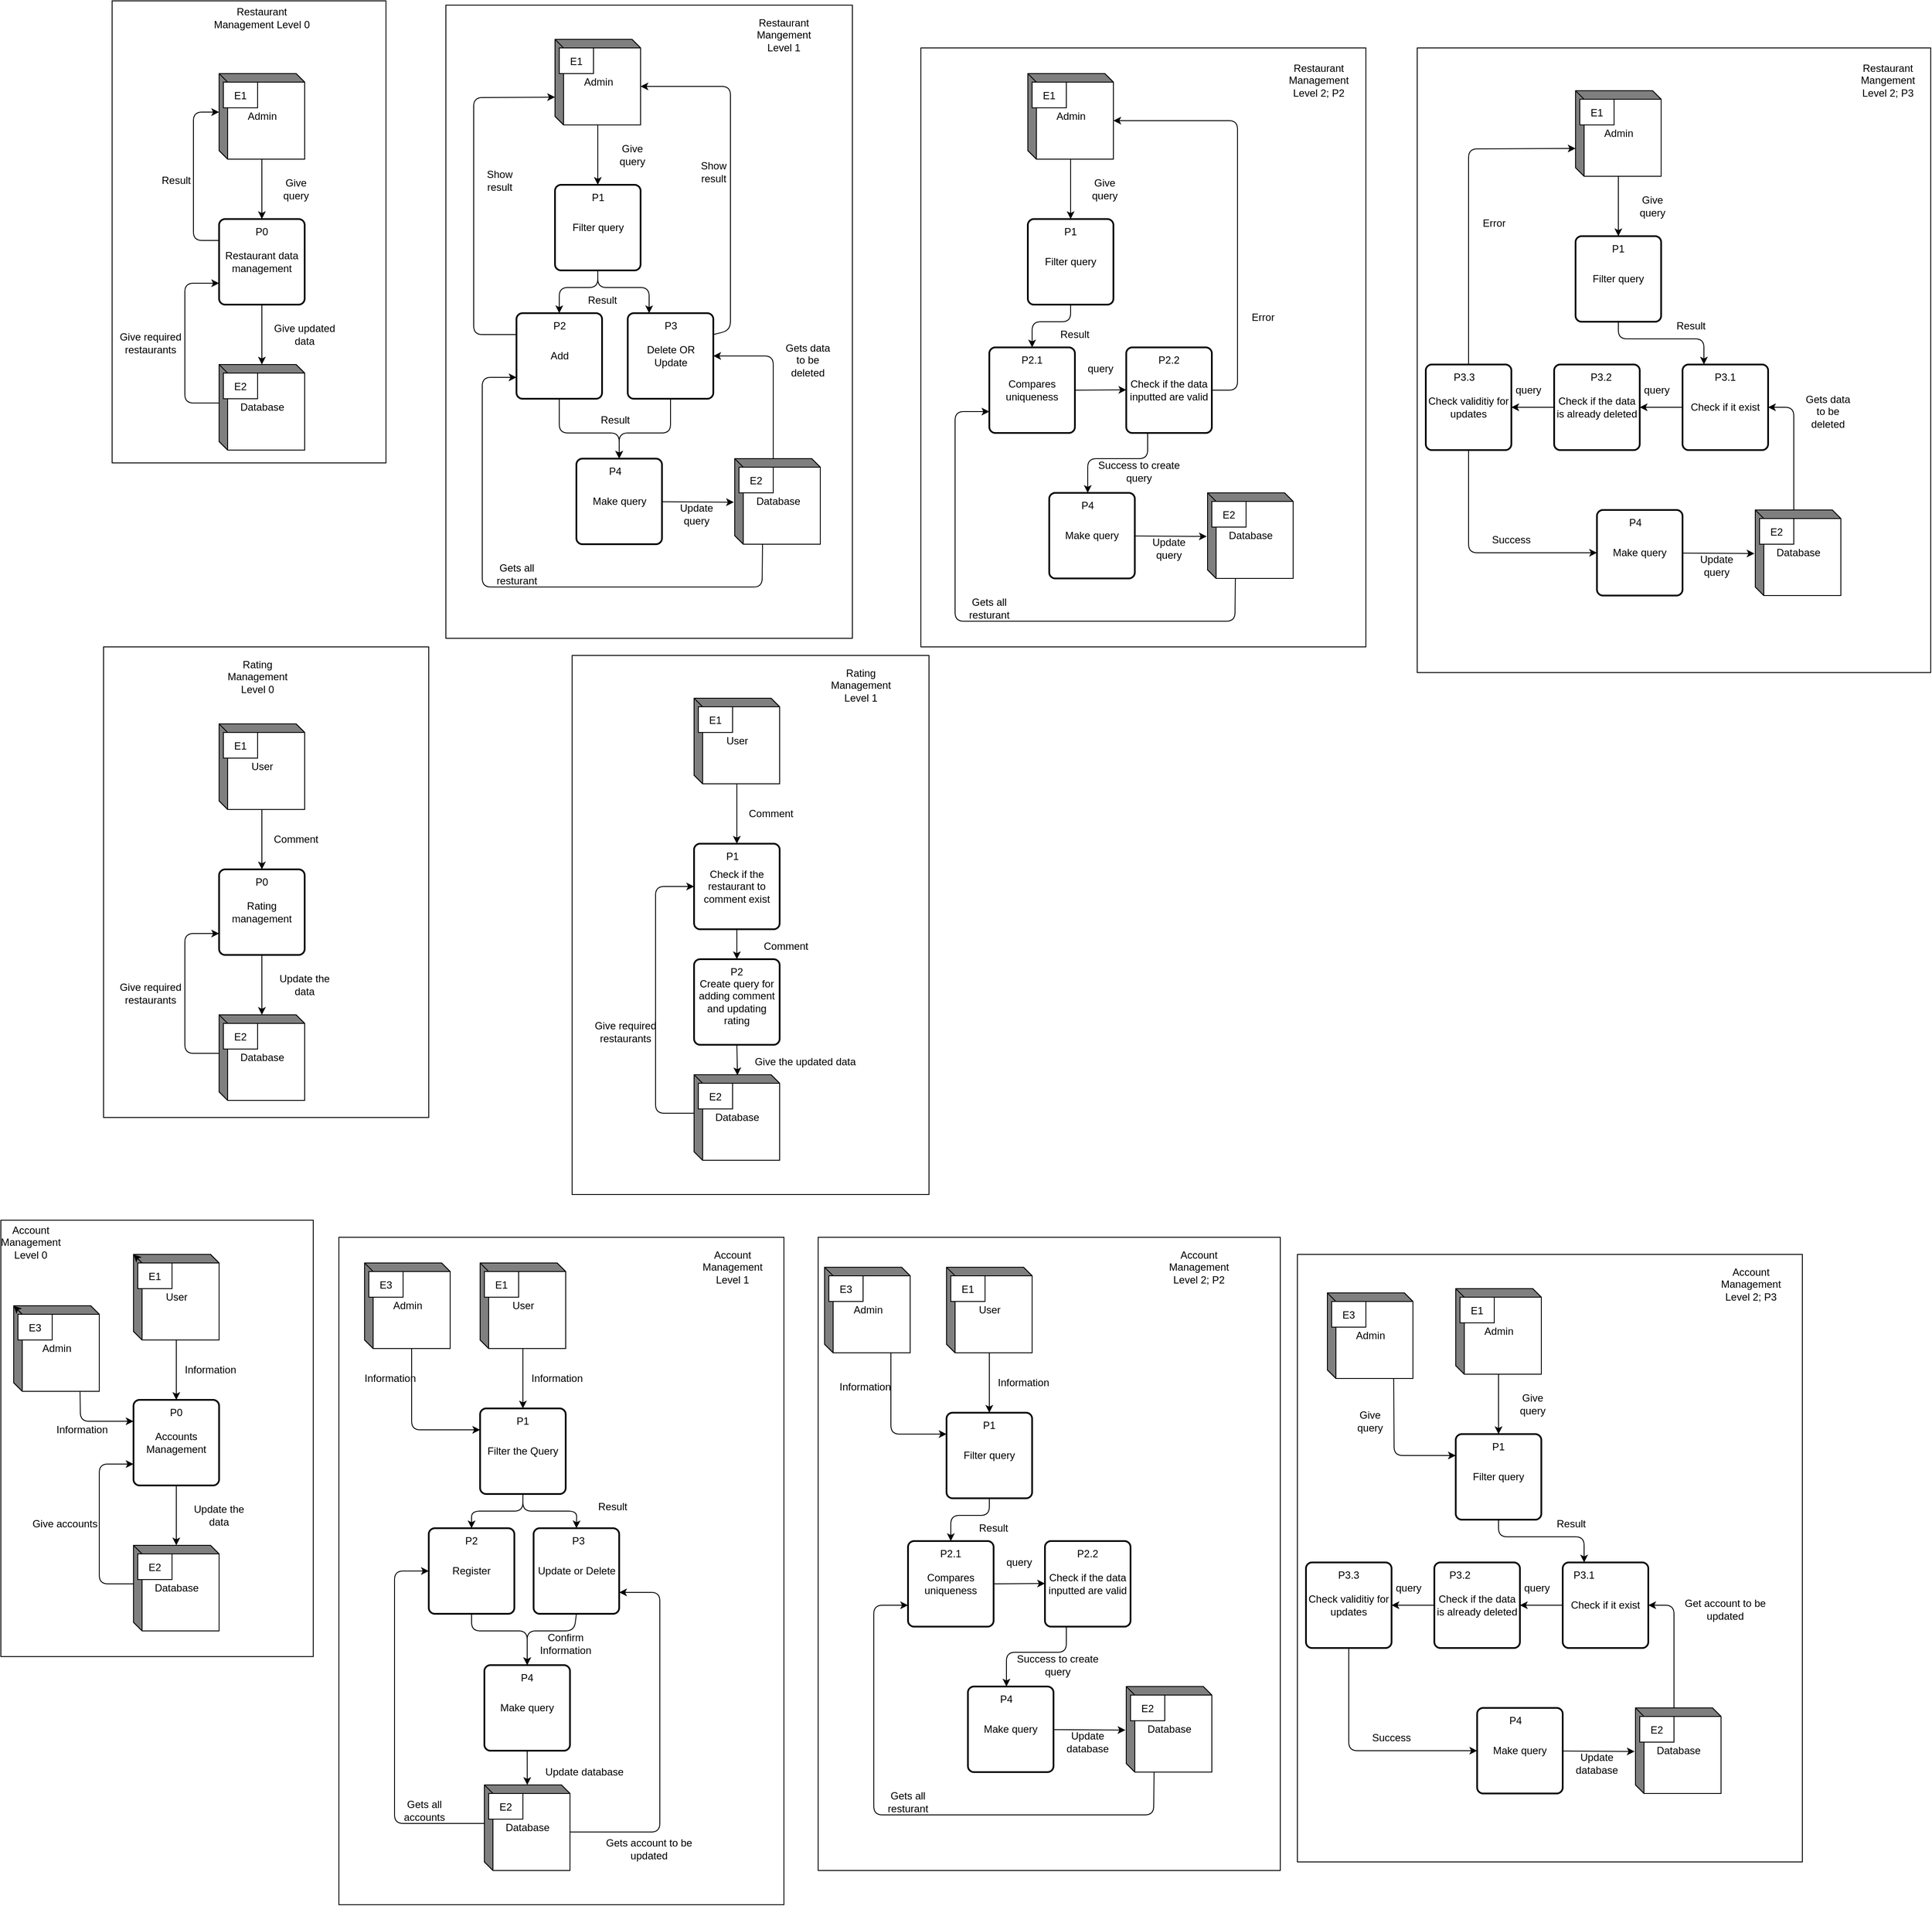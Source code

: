 <mxfile>
    <diagram id="dxBf1SUxUJUBFwoi1-XL" name="Page-1">
        <mxGraphModel dx="1451" dy="471" grid="1" gridSize="10" guides="1" tooltips="1" connect="1" arrows="1" fold="1" page="1" pageScale="1" pageWidth="850" pageHeight="1100" math="0" shadow="0">
            <root>
                <mxCell id="0"/>
                <mxCell id="1" parent="0"/>
                <mxCell id="315" value="" style="rounded=0;whiteSpace=wrap;html=1;" parent="1" vertex="1">
                    <mxGeometry x="1360" y="1470" width="590" height="710" as="geometry"/>
                </mxCell>
                <mxCell id="313" value="" style="rounded=0;whiteSpace=wrap;html=1;" parent="1" vertex="1">
                    <mxGeometry x="800" y="1450" width="540" height="740" as="geometry"/>
                </mxCell>
                <mxCell id="311" value="" style="rounded=0;whiteSpace=wrap;html=1;" parent="1" vertex="1">
                    <mxGeometry x="240" y="1450" width="520" height="780" as="geometry"/>
                </mxCell>
                <mxCell id="291" value="" style="rounded=0;whiteSpace=wrap;html=1;" parent="1" vertex="1">
                    <mxGeometry x="-155" y="1430" width="365" height="510" as="geometry"/>
                </mxCell>
                <mxCell id="289" value="" style="rounded=0;whiteSpace=wrap;html=1;" parent="1" vertex="1">
                    <mxGeometry x="512.5" y="770" width="417" height="630" as="geometry"/>
                </mxCell>
                <mxCell id="287" value="" style="rounded=0;whiteSpace=wrap;html=1;" parent="1" vertex="1">
                    <mxGeometry x="-35" y="760" width="380" height="550" as="geometry"/>
                </mxCell>
                <mxCell id="285" value="" style="rounded=0;whiteSpace=wrap;html=1;" parent="1" vertex="1">
                    <mxGeometry x="1500" y="60" width="600" height="730" as="geometry"/>
                </mxCell>
                <mxCell id="283" value="" style="rounded=0;whiteSpace=wrap;html=1;" parent="1" vertex="1">
                    <mxGeometry x="920" y="60" width="520" height="700" as="geometry"/>
                </mxCell>
                <mxCell id="281" value="" style="rounded=0;whiteSpace=wrap;html=1;" parent="1" vertex="1">
                    <mxGeometry x="365" y="10" width="475" height="740" as="geometry"/>
                </mxCell>
                <mxCell id="279" value="" style="rounded=0;whiteSpace=wrap;html=1;" parent="1" vertex="1">
                    <mxGeometry x="-25" y="5" width="320" height="540" as="geometry"/>
                </mxCell>
                <mxCell id="8" style="edgeStyle=none;html=1;" parent="1" source="6" target="4" edge="1">
                    <mxGeometry relative="1" as="geometry"/>
                </mxCell>
                <mxCell id="7" style="edgeStyle=none;html=1;" parent="1" source="2" target="6" edge="1">
                    <mxGeometry relative="1" as="geometry"/>
                </mxCell>
                <mxCell id="2" value="Admin" style="html=1;dashed=0;whitespace=wrap;shape=mxgraph.dfd.externalEntity" parent="1" vertex="1">
                    <mxGeometry x="100" y="90" width="100" height="100" as="geometry"/>
                </mxCell>
                <mxCell id="3" value="E1" style="autosize=1;part=1;resizable=0;strokeColor=inherit;fillColor=inherit;gradientColor=inherit;" parent="2" vertex="1">
                    <mxGeometry width="40" height="30" relative="1" as="geometry">
                        <mxPoint x="5" y="10" as="offset"/>
                    </mxGeometry>
                </mxCell>
                <mxCell id="13" style="edgeStyle=none;html=1;exitX=0;exitY=0;exitDx=0;exitDy=45;exitPerimeter=0;entryX=0;entryY=0.75;entryDx=0;entryDy=0;" parent="1" source="4" target="6" edge="1">
                    <mxGeometry relative="1" as="geometry">
                        <Array as="points">
                            <mxPoint x="60" y="475"/>
                            <mxPoint x="60" y="335"/>
                        </Array>
                    </mxGeometry>
                </mxCell>
                <mxCell id="4" value="Database" style="html=1;dashed=0;whitespace=wrap;shape=mxgraph.dfd.externalEntity" parent="1" vertex="1">
                    <mxGeometry x="100" y="430" width="100" height="100" as="geometry"/>
                </mxCell>
                <mxCell id="5" value="E2" style="autosize=1;part=1;resizable=0;strokeColor=inherit;fillColor=inherit;gradientColor=inherit;" parent="4" vertex="1">
                    <mxGeometry width="40" height="30" relative="1" as="geometry">
                        <mxPoint x="5" y="10" as="offset"/>
                    </mxGeometry>
                </mxCell>
                <mxCell id="93" style="edgeStyle=none;html=1;exitX=0;exitY=0.25;exitDx=0;exitDy=0;entryX=0;entryY=0;entryDx=0;entryDy=45;entryPerimeter=0;" parent="1" source="6" target="2" edge="1">
                    <mxGeometry relative="1" as="geometry">
                        <Array as="points">
                            <mxPoint x="70" y="285"/>
                            <mxPoint x="70" y="135"/>
                        </Array>
                    </mxGeometry>
                </mxCell>
                <mxCell id="6" value="Restaurant data management" style="rounded=1;whiteSpace=wrap;html=1;absoluteArcSize=1;arcSize=14;strokeWidth=2;" parent="1" vertex="1">
                    <mxGeometry x="100" y="260" width="100" height="100" as="geometry"/>
                </mxCell>
                <mxCell id="9" value="P0" style="text;html=1;strokeColor=none;fillColor=none;align=center;verticalAlign=middle;whiteSpace=wrap;rounded=0;" parent="1" vertex="1">
                    <mxGeometry x="120" y="260" width="60" height="30" as="geometry"/>
                </mxCell>
                <mxCell id="10" value="Give query" style="text;html=1;strokeColor=none;fillColor=none;align=center;verticalAlign=middle;whiteSpace=wrap;rounded=0;" parent="1" vertex="1">
                    <mxGeometry x="160" y="210" width="60" height="30" as="geometry"/>
                </mxCell>
                <mxCell id="11" value="Give updated data" style="text;html=1;strokeColor=none;fillColor=none;align=center;verticalAlign=middle;whiteSpace=wrap;rounded=0;" parent="1" vertex="1">
                    <mxGeometry x="160" y="380" width="80" height="30" as="geometry"/>
                </mxCell>
                <mxCell id="14" value="Give required restaurants" style="text;html=1;strokeColor=none;fillColor=none;align=center;verticalAlign=middle;whiteSpace=wrap;rounded=0;" parent="1" vertex="1">
                    <mxGeometry x="-20" y="390" width="80" height="30" as="geometry"/>
                </mxCell>
                <mxCell id="17" style="edgeStyle=none;html=1;" parent="1" source="18" edge="1">
                    <mxGeometry relative="1" as="geometry">
                        <mxPoint x="542.5" y="220" as="targetPoint"/>
                    </mxGeometry>
                </mxCell>
                <mxCell id="18" value="Admin" style="html=1;dashed=0;whitespace=wrap;shape=mxgraph.dfd.externalEntity" parent="1" vertex="1">
                    <mxGeometry x="492.5" y="50" width="100" height="100" as="geometry"/>
                </mxCell>
                <mxCell id="19" value="E1" style="autosize=1;part=1;resizable=0;strokeColor=inherit;fillColor=inherit;gradientColor=inherit;" parent="18" vertex="1">
                    <mxGeometry width="40" height="30" relative="1" as="geometry">
                        <mxPoint x="5" y="10" as="offset"/>
                    </mxGeometry>
                </mxCell>
                <mxCell id="42" style="edgeStyle=none;html=1;exitX=0;exitY=0;exitDx=45;exitDy=0;exitPerimeter=0;entryX=1;entryY=0.5;entryDx=0;entryDy=0;" parent="1" source="21" target="30" edge="1">
                    <mxGeometry relative="1" as="geometry">
                        <Array as="points">
                            <mxPoint x="747.5" y="420"/>
                        </Array>
                    </mxGeometry>
                </mxCell>
                <mxCell id="44" style="edgeStyle=none;html=1;exitX=0;exitY=0;exitDx=32.5;exitDy=100;exitPerimeter=0;entryX=0;entryY=0.75;entryDx=0;entryDy=0;" parent="1" source="21" target="29" edge="1">
                    <mxGeometry relative="1" as="geometry">
                        <Array as="points">
                            <mxPoint x="734.5" y="690"/>
                            <mxPoint x="407.5" y="690"/>
                            <mxPoint x="407.5" y="445"/>
                        </Array>
                    </mxGeometry>
                </mxCell>
                <mxCell id="21" value="Database" style="html=1;dashed=0;whitespace=wrap;shape=mxgraph.dfd.externalEntity" parent="1" vertex="1">
                    <mxGeometry x="702.5" y="540" width="100" height="100" as="geometry"/>
                </mxCell>
                <mxCell id="22" value="E2" style="autosize=1;part=1;resizable=0;strokeColor=inherit;fillColor=inherit;gradientColor=inherit;" parent="21" vertex="1">
                    <mxGeometry width="40" height="30" relative="1" as="geometry">
                        <mxPoint x="5" y="10" as="offset"/>
                    </mxGeometry>
                </mxCell>
                <mxCell id="25" value="Give query" style="text;html=1;strokeColor=none;fillColor=none;align=center;verticalAlign=middle;whiteSpace=wrap;rounded=0;" parent="1" vertex="1">
                    <mxGeometry x="552.5" y="170" width="60" height="30" as="geometry"/>
                </mxCell>
                <mxCell id="34" style="edgeStyle=none;html=1;exitX=0.5;exitY=1;exitDx=0;exitDy=0;entryX=0.5;entryY=0;entryDx=0;entryDy=0;" parent="1" source="28" target="29" edge="1">
                    <mxGeometry relative="1" as="geometry">
                        <Array as="points">
                            <mxPoint x="542.5" y="340"/>
                            <mxPoint x="497.5" y="340"/>
                        </Array>
                    </mxGeometry>
                </mxCell>
                <mxCell id="35" style="edgeStyle=none;html=1;exitX=0.5;exitY=1;exitDx=0;exitDy=0;entryX=0.25;entryY=0;entryDx=0;entryDy=0;" parent="1" source="28" target="30" edge="1">
                    <mxGeometry relative="1" as="geometry">
                        <Array as="points">
                            <mxPoint x="542.5" y="340"/>
                            <mxPoint x="602.5" y="340"/>
                        </Array>
                    </mxGeometry>
                </mxCell>
                <mxCell id="28" value="Filter query" style="rounded=1;whiteSpace=wrap;html=1;absoluteArcSize=1;arcSize=14;strokeWidth=2;" parent="1" vertex="1">
                    <mxGeometry x="492.5" y="220" width="100" height="100" as="geometry"/>
                </mxCell>
                <mxCell id="37" style="edgeStyle=none;html=1;exitX=0.5;exitY=1;exitDx=0;exitDy=0;entryX=0.5;entryY=0;entryDx=0;entryDy=0;" parent="1" source="29" target="33" edge="1">
                    <mxGeometry relative="1" as="geometry">
                        <mxPoint x="497.5" y="500" as="targetPoint"/>
                        <Array as="points">
                            <mxPoint x="497.5" y="510"/>
                            <mxPoint x="567.5" y="510"/>
                        </Array>
                    </mxGeometry>
                </mxCell>
                <mxCell id="81" style="edgeStyle=none;html=1;exitX=0;exitY=0.25;exitDx=0;exitDy=0;entryX=0;entryY=0;entryDx=0;entryDy=67.5;entryPerimeter=0;" parent="1" source="29" target="18" edge="1">
                    <mxGeometry relative="1" as="geometry">
                        <Array as="points">
                            <mxPoint x="397.5" y="395"/>
                            <mxPoint x="397.5" y="118"/>
                        </Array>
                    </mxGeometry>
                </mxCell>
                <mxCell id="29" value="Add" style="rounded=1;whiteSpace=wrap;html=1;absoluteArcSize=1;arcSize=14;strokeWidth=2;" parent="1" vertex="1">
                    <mxGeometry x="447.5" y="370" width="100" height="100" as="geometry"/>
                </mxCell>
                <mxCell id="38" style="edgeStyle=none;html=1;exitX=0.5;exitY=1;exitDx=0;exitDy=0;" parent="1" source="30" edge="1">
                    <mxGeometry relative="1" as="geometry">
                        <mxPoint x="567.5" y="540" as="targetPoint"/>
                        <Array as="points">
                            <mxPoint x="627.5" y="510"/>
                            <mxPoint x="567.5" y="510"/>
                        </Array>
                    </mxGeometry>
                </mxCell>
                <mxCell id="83" style="edgeStyle=none;html=1;exitX=1;exitY=0.25;exitDx=0;exitDy=0;entryX=0;entryY=0;entryDx=100;entryDy=55;entryPerimeter=0;" parent="1" source="30" target="18" edge="1">
                    <mxGeometry relative="1" as="geometry">
                        <Array as="points">
                            <mxPoint x="697.5" y="390"/>
                            <mxPoint x="697.5" y="105"/>
                        </Array>
                    </mxGeometry>
                </mxCell>
                <mxCell id="30" value="Delete OR Update" style="rounded=1;whiteSpace=wrap;html=1;absoluteArcSize=1;arcSize=14;strokeWidth=2;" parent="1" vertex="1">
                    <mxGeometry x="577.5" y="370" width="100" height="100" as="geometry"/>
                </mxCell>
                <mxCell id="40" style="edgeStyle=none;html=1;entryX=-0.01;entryY=0.509;entryDx=0;entryDy=0;entryPerimeter=0;" parent="1" source="33" target="21" edge="1">
                    <mxGeometry relative="1" as="geometry"/>
                </mxCell>
                <mxCell id="33" value="Make query" style="rounded=1;whiteSpace=wrap;html=1;absoluteArcSize=1;arcSize=14;strokeWidth=2;" parent="1" vertex="1">
                    <mxGeometry x="517.5" y="540" width="100" height="100" as="geometry"/>
                </mxCell>
                <mxCell id="36" value="Result" style="text;html=1;strokeColor=none;fillColor=none;align=center;verticalAlign=middle;whiteSpace=wrap;rounded=0;" parent="1" vertex="1">
                    <mxGeometry x="517.5" y="340" width="60" height="30" as="geometry"/>
                </mxCell>
                <mxCell id="41" value="Result" style="text;html=1;strokeColor=none;fillColor=none;align=center;verticalAlign=middle;whiteSpace=wrap;rounded=0;" parent="1" vertex="1">
                    <mxGeometry x="532.5" y="480" width="60" height="30" as="geometry"/>
                </mxCell>
                <mxCell id="43" value="Gets data to be deleted" style="text;html=1;strokeColor=none;fillColor=none;align=center;verticalAlign=middle;whiteSpace=wrap;rounded=0;" parent="1" vertex="1">
                    <mxGeometry x="757.5" y="410" width="60" height="30" as="geometry"/>
                </mxCell>
                <mxCell id="45" value="Gets all resturant" style="text;html=1;strokeColor=none;fillColor=none;align=center;verticalAlign=middle;whiteSpace=wrap;rounded=0;" parent="1" vertex="1">
                    <mxGeometry x="417.5" y="660" width="60" height="30" as="geometry"/>
                </mxCell>
                <mxCell id="46" value="Update query" style="text;html=1;strokeColor=none;fillColor=none;align=center;verticalAlign=middle;whiteSpace=wrap;rounded=0;" parent="1" vertex="1">
                    <mxGeometry x="627.5" y="590" width="60" height="30" as="geometry"/>
                </mxCell>
                <mxCell id="47" value="P1" style="text;html=1;strokeColor=none;fillColor=none;align=center;verticalAlign=middle;whiteSpace=wrap;rounded=0;" parent="1" vertex="1">
                    <mxGeometry x="512.5" y="220" width="60" height="30" as="geometry"/>
                </mxCell>
                <mxCell id="48" value="P2&lt;span style=&quot;color: rgba(0, 0, 0, 0); font-family: monospace; font-size: 0px; text-align: start;&quot;&gt;%3CmxGraphModel%3E%3Croot%3E%3CmxCell%20id%3D%220%22%2F%3E%3CmxCell%20id%3D%221%22%20parent%3D%220%22%2F%3E%3CmxCell%20id%3D%222%22%20value%3D%22P1%22%20style%3D%22text%3Bhtml%3D1%3BstrokeColor%3Dnone%3BfillColor%3Dnone%3Balign%3Dcenter%3BverticalAlign%3Dmiddle%3BwhiteSpace%3Dwrap%3Brounded%3D0%3B%22%20vertex%3D%221%22%20parent%3D%221%22%3E%3CmxGeometry%20x%3D%22435%22%20y%3D%22260%22%20width%3D%2260%22%20height%3D%2230%22%20as%3D%22geometry%22%2F%3E%3C%2FmxCell%3E%3C%2Froot%3E%3C%2FmxGraphModel%3E&lt;/span&gt;" style="text;html=1;strokeColor=none;fillColor=none;align=center;verticalAlign=middle;whiteSpace=wrap;rounded=0;" parent="1" vertex="1">
                    <mxGeometry x="467.5" y="370" width="60" height="30" as="geometry"/>
                </mxCell>
                <mxCell id="49" value="P3" style="text;html=1;strokeColor=none;fillColor=none;align=center;verticalAlign=middle;whiteSpace=wrap;rounded=0;" parent="1" vertex="1">
                    <mxGeometry x="597.5" y="370" width="60" height="30" as="geometry"/>
                </mxCell>
                <mxCell id="50" value="P4" style="text;html=1;strokeColor=none;fillColor=none;align=center;verticalAlign=middle;whiteSpace=wrap;rounded=0;" parent="1" vertex="1">
                    <mxGeometry x="532.5" y="540" width="60" height="30" as="geometry"/>
                </mxCell>
                <mxCell id="51" style="edgeStyle=none;html=1;" parent="1" source="52" edge="1">
                    <mxGeometry relative="1" as="geometry">
                        <mxPoint x="1095" y="260" as="targetPoint"/>
                    </mxGeometry>
                </mxCell>
                <mxCell id="52" value="Admin" style="html=1;dashed=0;whitespace=wrap;shape=mxgraph.dfd.externalEntity" parent="1" vertex="1">
                    <mxGeometry x="1045" y="90" width="100" height="100" as="geometry"/>
                </mxCell>
                <mxCell id="53" value="E1" style="autosize=1;part=1;resizable=0;strokeColor=inherit;fillColor=inherit;gradientColor=inherit;" parent="52" vertex="1">
                    <mxGeometry width="40" height="30" relative="1" as="geometry">
                        <mxPoint x="5" y="10" as="offset"/>
                    </mxGeometry>
                </mxCell>
                <mxCell id="55" style="edgeStyle=none;html=1;exitX=0;exitY=0;exitDx=32.5;exitDy=100;exitPerimeter=0;entryX=0;entryY=0.75;entryDx=0;entryDy=0;" parent="1" source="56" target="63" edge="1">
                    <mxGeometry relative="1" as="geometry">
                        <Array as="points">
                            <mxPoint x="1287" y="730"/>
                            <mxPoint x="960" y="730"/>
                            <mxPoint x="960" y="485"/>
                        </Array>
                    </mxGeometry>
                </mxCell>
                <mxCell id="56" value="Database" style="html=1;dashed=0;whitespace=wrap;shape=mxgraph.dfd.externalEntity" parent="1" vertex="1">
                    <mxGeometry x="1255" y="580" width="100" height="100" as="geometry"/>
                </mxCell>
                <mxCell id="57" value="E2" style="autosize=1;part=1;resizable=0;strokeColor=inherit;fillColor=inherit;gradientColor=inherit;" parent="56" vertex="1">
                    <mxGeometry width="40" height="30" relative="1" as="geometry">
                        <mxPoint x="5" y="10" as="offset"/>
                    </mxGeometry>
                </mxCell>
                <mxCell id="58" value="Give query" style="text;html=1;strokeColor=none;fillColor=none;align=center;verticalAlign=middle;whiteSpace=wrap;rounded=0;" parent="1" vertex="1">
                    <mxGeometry x="1105" y="210" width="60" height="30" as="geometry"/>
                </mxCell>
                <mxCell id="59" style="edgeStyle=none;html=1;exitX=0.5;exitY=1;exitDx=0;exitDy=0;entryX=0.5;entryY=0;entryDx=0;entryDy=0;" parent="1" source="61" target="63" edge="1">
                    <mxGeometry relative="1" as="geometry">
                        <Array as="points">
                            <mxPoint x="1095" y="380"/>
                            <mxPoint x="1050" y="380"/>
                        </Array>
                    </mxGeometry>
                </mxCell>
                <mxCell id="61" value="Filter query" style="rounded=1;whiteSpace=wrap;html=1;absoluteArcSize=1;arcSize=14;strokeWidth=2;" parent="1" vertex="1">
                    <mxGeometry x="1045" y="260" width="100" height="100" as="geometry"/>
                </mxCell>
                <mxCell id="78" style="edgeStyle=none;html=1;exitX=1;exitY=0.5;exitDx=0;exitDy=0;" parent="1" source="63" edge="1">
                    <mxGeometry relative="1" as="geometry">
                        <mxPoint x="1160" y="459.619" as="targetPoint"/>
                    </mxGeometry>
                </mxCell>
                <mxCell id="63" value="Compares uniqueness&lt;br&gt;" style="rounded=1;whiteSpace=wrap;html=1;absoluteArcSize=1;arcSize=14;strokeWidth=2;" parent="1" vertex="1">
                    <mxGeometry x="1000" y="410" width="100" height="100" as="geometry"/>
                </mxCell>
                <mxCell id="66" style="edgeStyle=none;html=1;entryX=-0.01;entryY=0.509;entryDx=0;entryDy=0;entryPerimeter=0;" parent="1" source="67" target="56" edge="1">
                    <mxGeometry relative="1" as="geometry"/>
                </mxCell>
                <mxCell id="67" value="Make query" style="rounded=1;whiteSpace=wrap;html=1;absoluteArcSize=1;arcSize=14;strokeWidth=2;" parent="1" vertex="1">
                    <mxGeometry x="1070" y="580" width="100" height="100" as="geometry"/>
                </mxCell>
                <mxCell id="68" value="Result" style="text;html=1;strokeColor=none;fillColor=none;align=center;verticalAlign=middle;whiteSpace=wrap;rounded=0;" parent="1" vertex="1">
                    <mxGeometry x="1070" y="380" width="60" height="30" as="geometry"/>
                </mxCell>
                <mxCell id="71" value="Gets all resturant" style="text;html=1;strokeColor=none;fillColor=none;align=center;verticalAlign=middle;whiteSpace=wrap;rounded=0;" parent="1" vertex="1">
                    <mxGeometry x="970" y="700" width="60" height="30" as="geometry"/>
                </mxCell>
                <mxCell id="72" value="Update query" style="text;html=1;strokeColor=none;fillColor=none;align=center;verticalAlign=middle;whiteSpace=wrap;rounded=0;" parent="1" vertex="1">
                    <mxGeometry x="1180" y="630" width="60" height="30" as="geometry"/>
                </mxCell>
                <mxCell id="73" value="P1" style="text;html=1;strokeColor=none;fillColor=none;align=center;verticalAlign=middle;whiteSpace=wrap;rounded=0;" parent="1" vertex="1">
                    <mxGeometry x="1065" y="260" width="60" height="30" as="geometry"/>
                </mxCell>
                <mxCell id="76" value="P4" style="text;html=1;strokeColor=none;fillColor=none;align=center;verticalAlign=middle;whiteSpace=wrap;rounded=0;" parent="1" vertex="1">
                    <mxGeometry x="1085" y="580" width="60" height="30" as="geometry"/>
                </mxCell>
                <mxCell id="86" style="edgeStyle=none;html=1;exitX=0.25;exitY=1;exitDx=0;exitDy=0;entryX=0.5;entryY=0;entryDx=0;entryDy=0;" parent="1" source="79" target="76" edge="1">
                    <mxGeometry relative="1" as="geometry">
                        <Array as="points">
                            <mxPoint x="1185" y="540"/>
                            <mxPoint x="1115" y="540"/>
                        </Array>
                    </mxGeometry>
                </mxCell>
                <mxCell id="88" style="edgeStyle=none;html=1;exitX=1;exitY=0.5;exitDx=0;exitDy=0;entryX=0;entryY=0;entryDx=100;entryDy=55;entryPerimeter=0;" parent="1" source="79" target="52" edge="1">
                    <mxGeometry relative="1" as="geometry">
                        <Array as="points">
                            <mxPoint x="1290" y="460"/>
                            <mxPoint x="1290" y="145"/>
                        </Array>
                    </mxGeometry>
                </mxCell>
                <mxCell id="79" value="Check if the data inputted are valid" style="rounded=1;whiteSpace=wrap;html=1;absoluteArcSize=1;arcSize=14;strokeWidth=2;" parent="1" vertex="1">
                    <mxGeometry x="1160" y="410" width="100" height="100" as="geometry"/>
                </mxCell>
                <mxCell id="80" value="P2.1" style="text;html=1;strokeColor=none;fillColor=none;align=center;verticalAlign=middle;whiteSpace=wrap;rounded=0;" parent="1" vertex="1">
                    <mxGeometry x="1020" y="410" width="60" height="30" as="geometry"/>
                </mxCell>
                <mxCell id="82" value="Show result" style="text;html=1;strokeColor=none;fillColor=none;align=center;verticalAlign=middle;whiteSpace=wrap;rounded=0;" parent="1" vertex="1">
                    <mxGeometry x="397.5" y="200" width="60" height="30" as="geometry"/>
                </mxCell>
                <mxCell id="84" value="Show result" style="text;html=1;strokeColor=none;fillColor=none;align=center;verticalAlign=middle;whiteSpace=wrap;rounded=0;" parent="1" vertex="1">
                    <mxGeometry x="647.5" y="190" width="60" height="30" as="geometry"/>
                </mxCell>
                <mxCell id="85" value="P2.2" style="text;html=1;strokeColor=none;fillColor=none;align=center;verticalAlign=middle;whiteSpace=wrap;rounded=0;" parent="1" vertex="1">
                    <mxGeometry x="1180" y="410" width="60" height="30" as="geometry"/>
                </mxCell>
                <mxCell id="87" value="Success to create query" style="text;html=1;strokeColor=none;fillColor=none;align=center;verticalAlign=middle;whiteSpace=wrap;rounded=0;" parent="1" vertex="1">
                    <mxGeometry x="1125" y="540" width="100" height="30" as="geometry"/>
                </mxCell>
                <mxCell id="89" value="Error" style="text;html=1;strokeColor=none;fillColor=none;align=center;verticalAlign=middle;whiteSpace=wrap;rounded=0;" parent="1" vertex="1">
                    <mxGeometry x="1290" y="360" width="60" height="30" as="geometry"/>
                </mxCell>
                <mxCell id="94" value="Result" style="text;html=1;strokeColor=none;fillColor=none;align=center;verticalAlign=middle;whiteSpace=wrap;rounded=0;" parent="1" vertex="1">
                    <mxGeometry x="20" y="200" width="60" height="30" as="geometry"/>
                </mxCell>
                <mxCell id="95" style="edgeStyle=none;html=1;" parent="1" source="96" edge="1">
                    <mxGeometry relative="1" as="geometry">
                        <mxPoint x="1735" y="280" as="targetPoint"/>
                    </mxGeometry>
                </mxCell>
                <mxCell id="96" value="Admin" style="html=1;dashed=0;whitespace=wrap;shape=mxgraph.dfd.externalEntity" parent="1" vertex="1">
                    <mxGeometry x="1685" y="110" width="100" height="100" as="geometry"/>
                </mxCell>
                <mxCell id="97" value="E1" style="autosize=1;part=1;resizable=0;strokeColor=inherit;fillColor=inherit;gradientColor=inherit;" parent="96" vertex="1">
                    <mxGeometry width="40" height="30" relative="1" as="geometry">
                        <mxPoint x="5" y="10" as="offset"/>
                    </mxGeometry>
                </mxCell>
                <mxCell id="98" style="edgeStyle=none;html=1;exitX=0;exitY=0;exitDx=45;exitDy=0;exitPerimeter=0;entryX=1;entryY=0.5;entryDx=0;entryDy=0;" parent="1" source="100" target="111" edge="1">
                    <mxGeometry relative="1" as="geometry">
                        <Array as="points">
                            <mxPoint x="1940" y="480"/>
                        </Array>
                    </mxGeometry>
                </mxCell>
                <mxCell id="100" value="Database" style="html=1;dashed=0;whitespace=wrap;shape=mxgraph.dfd.externalEntity" parent="1" vertex="1">
                    <mxGeometry x="1895" y="600" width="100" height="100" as="geometry"/>
                </mxCell>
                <mxCell id="101" value="E2" style="autosize=1;part=1;resizable=0;strokeColor=inherit;fillColor=inherit;gradientColor=inherit;" parent="100" vertex="1">
                    <mxGeometry width="40" height="30" relative="1" as="geometry">
                        <mxPoint x="5" y="10" as="offset"/>
                    </mxGeometry>
                </mxCell>
                <mxCell id="102" value="Give query" style="text;html=1;strokeColor=none;fillColor=none;align=center;verticalAlign=middle;whiteSpace=wrap;rounded=0;" parent="1" vertex="1">
                    <mxGeometry x="1745" y="230" width="60" height="30" as="geometry"/>
                </mxCell>
                <mxCell id="104" style="edgeStyle=none;html=1;exitX=0.5;exitY=1;exitDx=0;exitDy=0;entryX=0.25;entryY=0;entryDx=0;entryDy=0;" parent="1" source="105" target="111" edge="1">
                    <mxGeometry relative="1" as="geometry">
                        <Array as="points">
                            <mxPoint x="1735" y="400"/>
                            <mxPoint x="1835" y="400"/>
                        </Array>
                    </mxGeometry>
                </mxCell>
                <mxCell id="105" value="Filter query" style="rounded=1;whiteSpace=wrap;html=1;absoluteArcSize=1;arcSize=14;strokeWidth=2;" parent="1" vertex="1">
                    <mxGeometry x="1685" y="280" width="100" height="100" as="geometry"/>
                </mxCell>
                <mxCell id="125" style="edgeStyle=none;html=1;exitX=0;exitY=0.5;exitDx=0;exitDy=0;entryX=1;entryY=0.5;entryDx=0;entryDy=0;" parent="1" source="111" target="126" edge="1">
                    <mxGeometry relative="1" as="geometry">
                        <mxPoint x="1740" y="479.619" as="targetPoint"/>
                    </mxGeometry>
                </mxCell>
                <mxCell id="111" value="Check if it exist" style="rounded=1;whiteSpace=wrap;html=1;absoluteArcSize=1;arcSize=14;strokeWidth=2;" parent="1" vertex="1">
                    <mxGeometry x="1810" y="430" width="100" height="100" as="geometry"/>
                </mxCell>
                <mxCell id="112" style="edgeStyle=none;html=1;entryX=-0.01;entryY=0.509;entryDx=0;entryDy=0;entryPerimeter=0;" parent="1" source="113" target="100" edge="1">
                    <mxGeometry relative="1" as="geometry"/>
                </mxCell>
                <mxCell id="113" value="Make query" style="rounded=1;whiteSpace=wrap;html=1;absoluteArcSize=1;arcSize=14;strokeWidth=2;" parent="1" vertex="1">
                    <mxGeometry x="1710" y="600" width="100" height="100" as="geometry"/>
                </mxCell>
                <mxCell id="114" value="Result" style="text;html=1;strokeColor=none;fillColor=none;align=center;verticalAlign=middle;whiteSpace=wrap;rounded=0;" parent="1" vertex="1">
                    <mxGeometry x="1790" y="370" width="60" height="30" as="geometry"/>
                </mxCell>
                <mxCell id="115" value="Success" style="text;html=1;strokeColor=none;fillColor=none;align=center;verticalAlign=middle;whiteSpace=wrap;rounded=0;" parent="1" vertex="1">
                    <mxGeometry x="1580" y="620" width="60" height="30" as="geometry"/>
                </mxCell>
                <mxCell id="116" value="Gets data to be deleted" style="text;html=1;strokeColor=none;fillColor=none;align=center;verticalAlign=middle;whiteSpace=wrap;rounded=0;" parent="1" vertex="1">
                    <mxGeometry x="1950" y="470" width="60" height="30" as="geometry"/>
                </mxCell>
                <mxCell id="118" value="Update query" style="text;html=1;strokeColor=none;fillColor=none;align=center;verticalAlign=middle;whiteSpace=wrap;rounded=0;" parent="1" vertex="1">
                    <mxGeometry x="1820" y="650" width="60" height="30" as="geometry"/>
                </mxCell>
                <mxCell id="119" value="P1" style="text;html=1;strokeColor=none;fillColor=none;align=center;verticalAlign=middle;whiteSpace=wrap;rounded=0;" parent="1" vertex="1">
                    <mxGeometry x="1705" y="280" width="60" height="30" as="geometry"/>
                </mxCell>
                <mxCell id="121" value="P3.1" style="text;html=1;strokeColor=none;fillColor=none;align=center;verticalAlign=middle;whiteSpace=wrap;rounded=0;" parent="1" vertex="1">
                    <mxGeometry x="1830" y="430" width="60" height="30" as="geometry"/>
                </mxCell>
                <mxCell id="122" value="P4" style="text;html=1;strokeColor=none;fillColor=none;align=center;verticalAlign=middle;whiteSpace=wrap;rounded=0;" parent="1" vertex="1">
                    <mxGeometry x="1725" y="600" width="60" height="30" as="geometry"/>
                </mxCell>
                <mxCell id="129" style="edgeStyle=none;html=1;exitX=0;exitY=0.5;exitDx=0;exitDy=0;entryX=1;entryY=0.5;entryDx=0;entryDy=0;" parent="1" source="126" target="128" edge="1">
                    <mxGeometry relative="1" as="geometry"/>
                </mxCell>
                <mxCell id="126" value="Check if the data is already deleted" style="rounded=1;whiteSpace=wrap;html=1;absoluteArcSize=1;arcSize=14;strokeWidth=2;" parent="1" vertex="1">
                    <mxGeometry x="1660" y="430" width="100" height="100" as="geometry"/>
                </mxCell>
                <mxCell id="127" value="P3.2" style="text;html=1;strokeColor=none;fillColor=none;align=center;verticalAlign=middle;whiteSpace=wrap;rounded=0;" parent="1" vertex="1">
                    <mxGeometry x="1685" y="430" width="60" height="30" as="geometry"/>
                </mxCell>
                <mxCell id="130" style="edgeStyle=none;html=1;exitX=0.5;exitY=1;exitDx=0;exitDy=0;entryX=0;entryY=0.5;entryDx=0;entryDy=0;" parent="1" source="128" target="113" edge="1">
                    <mxGeometry relative="1" as="geometry">
                        <Array as="points">
                            <mxPoint x="1560" y="650"/>
                        </Array>
                    </mxGeometry>
                </mxCell>
                <mxCell id="131" style="edgeStyle=none;html=1;exitX=0.5;exitY=0;exitDx=0;exitDy=0;entryX=0;entryY=0;entryDx=0;entryDy=67.5;entryPerimeter=0;" parent="1" source="128" target="96" edge="1">
                    <mxGeometry relative="1" as="geometry">
                        <Array as="points">
                            <mxPoint x="1560" y="178"/>
                        </Array>
                    </mxGeometry>
                </mxCell>
                <mxCell id="128" value="Check validitiy for updates" style="rounded=1;whiteSpace=wrap;html=1;absoluteArcSize=1;arcSize=14;strokeWidth=2;" parent="1" vertex="1">
                    <mxGeometry x="1510" y="430" width="100" height="100" as="geometry"/>
                </mxCell>
                <mxCell id="132" value="Error" style="text;html=1;strokeColor=none;fillColor=none;align=center;verticalAlign=middle;whiteSpace=wrap;rounded=0;" parent="1" vertex="1">
                    <mxGeometry x="1560" y="250" width="60" height="30" as="geometry"/>
                </mxCell>
                <mxCell id="133" style="edgeStyle=none;html=1;" parent="1" source="141" target="138" edge="1">
                    <mxGeometry relative="1" as="geometry"/>
                </mxCell>
                <mxCell id="134" style="edgeStyle=none;html=1;" parent="1" source="135" target="141" edge="1">
                    <mxGeometry relative="1" as="geometry"/>
                </mxCell>
                <mxCell id="135" value="User" style="html=1;dashed=0;whitespace=wrap;shape=mxgraph.dfd.externalEntity" parent="1" vertex="1">
                    <mxGeometry x="100" y="850" width="100" height="100" as="geometry"/>
                </mxCell>
                <mxCell id="136" value="E1" style="autosize=1;part=1;resizable=0;strokeColor=inherit;fillColor=inherit;gradientColor=inherit;" parent="135" vertex="1">
                    <mxGeometry width="40" height="30" relative="1" as="geometry">
                        <mxPoint x="5" y="10" as="offset"/>
                    </mxGeometry>
                </mxCell>
                <mxCell id="137" style="edgeStyle=none;html=1;exitX=0;exitY=0;exitDx=0;exitDy=45;exitPerimeter=0;entryX=0;entryY=0.75;entryDx=0;entryDy=0;" parent="1" source="138" target="141" edge="1">
                    <mxGeometry relative="1" as="geometry">
                        <Array as="points">
                            <mxPoint x="60" y="1235"/>
                            <mxPoint x="60" y="1095"/>
                        </Array>
                    </mxGeometry>
                </mxCell>
                <mxCell id="138" value="Database" style="html=1;dashed=0;whitespace=wrap;shape=mxgraph.dfd.externalEntity" parent="1" vertex="1">
                    <mxGeometry x="100" y="1190" width="100" height="100" as="geometry"/>
                </mxCell>
                <mxCell id="139" value="E2" style="autosize=1;part=1;resizable=0;strokeColor=inherit;fillColor=inherit;gradientColor=inherit;" parent="138" vertex="1">
                    <mxGeometry width="40" height="30" relative="1" as="geometry">
                        <mxPoint x="5" y="10" as="offset"/>
                    </mxGeometry>
                </mxCell>
                <mxCell id="141" value="Rating management" style="rounded=1;whiteSpace=wrap;html=1;absoluteArcSize=1;arcSize=14;strokeWidth=2;" parent="1" vertex="1">
                    <mxGeometry x="100" y="1020" width="100" height="100" as="geometry"/>
                </mxCell>
                <mxCell id="142" value="P0" style="text;html=1;strokeColor=none;fillColor=none;align=center;verticalAlign=middle;whiteSpace=wrap;rounded=0;" parent="1" vertex="1">
                    <mxGeometry x="120" y="1020" width="60" height="30" as="geometry"/>
                </mxCell>
                <mxCell id="143" value="Comment" style="text;html=1;strokeColor=none;fillColor=none;align=center;verticalAlign=middle;whiteSpace=wrap;rounded=0;" parent="1" vertex="1">
                    <mxGeometry x="160" y="970" width="60" height="30" as="geometry"/>
                </mxCell>
                <mxCell id="144" value="Update the data" style="text;html=1;strokeColor=none;fillColor=none;align=center;verticalAlign=middle;whiteSpace=wrap;rounded=0;" parent="1" vertex="1">
                    <mxGeometry x="160" y="1140" width="80" height="30" as="geometry"/>
                </mxCell>
                <mxCell id="145" value="Give required restaurants" style="text;html=1;strokeColor=none;fillColor=none;align=center;verticalAlign=middle;whiteSpace=wrap;rounded=0;" parent="1" vertex="1">
                    <mxGeometry x="-20" y="1150" width="80" height="30" as="geometry"/>
                </mxCell>
                <mxCell id="148" style="edgeStyle=none;html=1;" parent="1" source="149" edge="1">
                    <mxGeometry relative="1" as="geometry">
                        <mxPoint x="705.0" y="990" as="targetPoint"/>
                    </mxGeometry>
                </mxCell>
                <mxCell id="149" value="User" style="html=1;dashed=0;whitespace=wrap;shape=mxgraph.dfd.externalEntity" parent="1" vertex="1">
                    <mxGeometry x="655" y="820" width="100" height="100" as="geometry"/>
                </mxCell>
                <mxCell id="150" value="E1" style="autosize=1;part=1;resizable=0;strokeColor=inherit;fillColor=inherit;gradientColor=inherit;" parent="149" vertex="1">
                    <mxGeometry width="40" height="30" relative="1" as="geometry">
                        <mxPoint x="5" y="10" as="offset"/>
                    </mxGeometry>
                </mxCell>
                <mxCell id="160" style="edgeStyle=none;html=1;exitX=0;exitY=0;exitDx=0;exitDy=45;exitPerimeter=0;entryX=0;entryY=0.5;entryDx=0;entryDy=0;" parent="1" source="152" target="159" edge="1">
                    <mxGeometry relative="1" as="geometry">
                        <Array as="points">
                            <mxPoint x="610" y="1305"/>
                            <mxPoint x="610" y="1040"/>
                        </Array>
                    </mxGeometry>
                </mxCell>
                <mxCell id="152" value="Database" style="html=1;dashed=0;whitespace=wrap;shape=mxgraph.dfd.externalEntity" parent="1" vertex="1">
                    <mxGeometry x="655" y="1260" width="100" height="100" as="geometry"/>
                </mxCell>
                <mxCell id="153" value="E2" style="autosize=1;part=1;resizable=0;strokeColor=inherit;fillColor=inherit;gradientColor=inherit;" parent="152" vertex="1">
                    <mxGeometry width="40" height="30" relative="1" as="geometry">
                        <mxPoint x="5" y="10" as="offset"/>
                    </mxGeometry>
                </mxCell>
                <mxCell id="156" value="Comment" style="text;html=1;strokeColor=none;fillColor=none;align=center;verticalAlign=middle;whiteSpace=wrap;rounded=0;" parent="1" vertex="1">
                    <mxGeometry x="715" y="940" width="60" height="30" as="geometry"/>
                </mxCell>
                <mxCell id="157" value="Give the updated data" style="text;html=1;strokeColor=none;fillColor=none;align=center;verticalAlign=middle;whiteSpace=wrap;rounded=0;" parent="1" vertex="1">
                    <mxGeometry x="710" y="1230" width="150" height="30" as="geometry"/>
                </mxCell>
                <mxCell id="158" value="Give required restaurants" style="text;html=1;strokeColor=none;fillColor=none;align=center;verticalAlign=middle;whiteSpace=wrap;rounded=0;" parent="1" vertex="1">
                    <mxGeometry x="535" y="1195" width="80" height="30" as="geometry"/>
                </mxCell>
                <mxCell id="164" style="edgeStyle=none;html=1;exitX=0.5;exitY=1;exitDx=0;exitDy=0;entryX=0.5;entryY=0;entryDx=0;entryDy=0;" parent="1" source="159" target="162" edge="1">
                    <mxGeometry relative="1" as="geometry"/>
                </mxCell>
                <mxCell id="159" value="Check if the restaurant to comment exist" style="rounded=1;whiteSpace=wrap;html=1;absoluteArcSize=1;arcSize=14;strokeWidth=2;" parent="1" vertex="1">
                    <mxGeometry x="655" y="990" width="100" height="100" as="geometry"/>
                </mxCell>
                <mxCell id="161" value="P1" style="text;html=1;strokeColor=none;fillColor=none;align=center;verticalAlign=middle;whiteSpace=wrap;rounded=0;" parent="1" vertex="1">
                    <mxGeometry x="670" y="990" width="60" height="30" as="geometry"/>
                </mxCell>
                <mxCell id="166" style="edgeStyle=none;html=1;exitX=0.5;exitY=1;exitDx=0;exitDy=0;entryX=0.507;entryY=0.006;entryDx=0;entryDy=0;entryPerimeter=0;" parent="1" source="162" target="152" edge="1">
                    <mxGeometry relative="1" as="geometry">
                        <mxPoint x="710" y="1260" as="targetPoint"/>
                    </mxGeometry>
                </mxCell>
                <mxCell id="162" value="Create query for adding comment and updating rating" style="rounded=1;whiteSpace=wrap;html=1;absoluteArcSize=1;arcSize=14;strokeWidth=2;" parent="1" vertex="1">
                    <mxGeometry x="655" y="1125" width="100" height="100" as="geometry"/>
                </mxCell>
                <mxCell id="165" value="P2" style="text;html=1;strokeColor=none;fillColor=none;align=center;verticalAlign=middle;whiteSpace=wrap;rounded=0;" parent="1" vertex="1">
                    <mxGeometry x="675" y="1125" width="60" height="30" as="geometry"/>
                </mxCell>
                <mxCell id="169" value="Comment" style="text;html=1;strokeColor=none;fillColor=none;align=center;verticalAlign=middle;whiteSpace=wrap;rounded=0;" parent="1" vertex="1">
                    <mxGeometry x="710" y="1095" width="105" height="30" as="geometry"/>
                </mxCell>
                <mxCell id="170" value="query" style="text;html=1;strokeColor=none;fillColor=none;align=center;verticalAlign=middle;whiteSpace=wrap;rounded=0;" parent="1" vertex="1">
                    <mxGeometry x="1100" y="420" width="60" height="30" as="geometry"/>
                </mxCell>
                <mxCell id="174" value="query" style="text;html=1;strokeColor=none;fillColor=none;align=center;verticalAlign=middle;whiteSpace=wrap;rounded=0;" parent="1" vertex="1">
                    <mxGeometry x="1750" y="445" width="60" height="30" as="geometry"/>
                </mxCell>
                <mxCell id="175" value="query" style="text;html=1;strokeColor=none;fillColor=none;align=center;verticalAlign=middle;whiteSpace=wrap;rounded=0;" parent="1" vertex="1">
                    <mxGeometry x="1600" y="445" width="60" height="30" as="geometry"/>
                </mxCell>
                <mxCell id="176" style="edgeStyle=none;html=1;" parent="1" source="183" target="181" edge="1">
                    <mxGeometry relative="1" as="geometry"/>
                </mxCell>
                <mxCell id="177" style="edgeStyle=none;html=1;" parent="1" source="178" target="183" edge="1">
                    <mxGeometry relative="1" as="geometry"/>
                </mxCell>
                <mxCell id="178" value="User" style="html=1;dashed=0;whitespace=wrap;shape=mxgraph.dfd.externalEntity" parent="1" vertex="1">
                    <mxGeometry y="1470" width="100" height="100" as="geometry"/>
                </mxCell>
                <mxCell id="179" value="E1" style="autosize=1;part=1;resizable=0;strokeColor=inherit;fillColor=inherit;gradientColor=inherit;" parent="178" vertex="1">
                    <mxGeometry width="40" height="30" relative="1" as="geometry">
                        <mxPoint x="5" y="10" as="offset"/>
                    </mxGeometry>
                </mxCell>
                <mxCell id="200" style="edgeStyle=none;html=1;" parent="178" source="179" target="178" edge="1">
                    <mxGeometry relative="1" as="geometry"/>
                </mxCell>
                <mxCell id="180" style="edgeStyle=none;html=1;exitX=0;exitY=0;exitDx=0;exitDy=45;exitPerimeter=0;entryX=0;entryY=0.75;entryDx=0;entryDy=0;" parent="1" source="181" target="183" edge="1">
                    <mxGeometry relative="1" as="geometry">
                        <Array as="points">
                            <mxPoint x="-40" y="1855"/>
                            <mxPoint x="-40" y="1715"/>
                        </Array>
                    </mxGeometry>
                </mxCell>
                <mxCell id="181" value="Database" style="html=1;dashed=0;whitespace=wrap;shape=mxgraph.dfd.externalEntity" parent="1" vertex="1">
                    <mxGeometry y="1810" width="100" height="100" as="geometry"/>
                </mxCell>
                <mxCell id="182" value="E2" style="autosize=1;part=1;resizable=0;strokeColor=inherit;fillColor=inherit;gradientColor=inherit;" parent="181" vertex="1">
                    <mxGeometry width="40" height="30" relative="1" as="geometry">
                        <mxPoint x="5" y="10" as="offset"/>
                    </mxGeometry>
                </mxCell>
                <mxCell id="183" value="Accounts Management" style="rounded=1;whiteSpace=wrap;html=1;absoluteArcSize=1;arcSize=14;strokeWidth=2;" parent="1" vertex="1">
                    <mxGeometry y="1640" width="100" height="100" as="geometry"/>
                </mxCell>
                <mxCell id="184" value="P0" style="text;html=1;strokeColor=none;fillColor=none;align=center;verticalAlign=middle;whiteSpace=wrap;rounded=0;" parent="1" vertex="1">
                    <mxGeometry x="20" y="1640" width="60" height="30" as="geometry"/>
                </mxCell>
                <mxCell id="185" value="Information" style="text;html=1;strokeColor=none;fillColor=none;align=center;verticalAlign=middle;whiteSpace=wrap;rounded=0;" parent="1" vertex="1">
                    <mxGeometry x="60" y="1590" width="60" height="30" as="geometry"/>
                </mxCell>
                <mxCell id="186" value="Update the data" style="text;html=1;strokeColor=none;fillColor=none;align=center;verticalAlign=middle;whiteSpace=wrap;rounded=0;" parent="1" vertex="1">
                    <mxGeometry x="60" y="1760" width="80" height="30" as="geometry"/>
                </mxCell>
                <mxCell id="187" value="Give accounts" style="text;html=1;strokeColor=none;fillColor=none;align=center;verticalAlign=middle;whiteSpace=wrap;rounded=0;" parent="1" vertex="1">
                    <mxGeometry x="-120" y="1770" width="80" height="30" as="geometry"/>
                </mxCell>
                <mxCell id="189" style="edgeStyle=none;html=1;" parent="1" source="190" target="195" edge="1">
                    <mxGeometry relative="1" as="geometry"/>
                </mxCell>
                <mxCell id="190" value="User" style="html=1;dashed=0;whitespace=wrap;shape=mxgraph.dfd.externalEntity" parent="1" vertex="1">
                    <mxGeometry x="405" y="1480" width="100" height="100" as="geometry"/>
                </mxCell>
                <mxCell id="191" value="E1" style="autosize=1;part=1;resizable=0;strokeColor=inherit;fillColor=inherit;gradientColor=inherit;" parent="190" vertex="1">
                    <mxGeometry width="40" height="30" relative="1" as="geometry">
                        <mxPoint x="5" y="10" as="offset"/>
                    </mxGeometry>
                </mxCell>
                <mxCell id="274" style="edgeStyle=none;html=1;exitX=0;exitY=0;exitDx=0;exitDy=45;exitPerimeter=0;entryX=0;entryY=0.5;entryDx=0;entryDy=0;" parent="1" source="193" target="201" edge="1">
                    <mxGeometry relative="1" as="geometry">
                        <Array as="points">
                            <mxPoint x="305" y="2135"/>
                            <mxPoint x="305" y="1840"/>
                        </Array>
                    </mxGeometry>
                </mxCell>
                <mxCell id="276" style="edgeStyle=none;html=1;exitX=0;exitY=0;exitDx=100;exitDy=55;exitPerimeter=0;entryX=1;entryY=0.75;entryDx=0;entryDy=0;" parent="1" source="193" target="202" edge="1">
                    <mxGeometry relative="1" as="geometry">
                        <Array as="points">
                            <mxPoint x="615" y="2145"/>
                            <mxPoint x="615" y="1865"/>
                        </Array>
                    </mxGeometry>
                </mxCell>
                <mxCell id="193" value="Database" style="html=1;dashed=0;whitespace=wrap;shape=mxgraph.dfd.externalEntity" parent="1" vertex="1">
                    <mxGeometry x="410" y="2090" width="100" height="100" as="geometry"/>
                </mxCell>
                <mxCell id="194" value="E2" style="autosize=1;part=1;resizable=0;strokeColor=inherit;fillColor=inherit;gradientColor=inherit;" parent="193" vertex="1">
                    <mxGeometry width="40" height="30" relative="1" as="geometry">
                        <mxPoint x="5" y="10" as="offset"/>
                    </mxGeometry>
                </mxCell>
                <mxCell id="203" style="edgeStyle=none;html=1;exitX=0.5;exitY=1;exitDx=0;exitDy=0;entryX=0.5;entryY=0;entryDx=0;entryDy=0;" parent="1" source="195" target="201" edge="1">
                    <mxGeometry relative="1" as="geometry">
                        <Array as="points">
                            <mxPoint x="455" y="1770"/>
                            <mxPoint x="395" y="1770"/>
                        </Array>
                    </mxGeometry>
                </mxCell>
                <mxCell id="204" style="edgeStyle=none;html=1;exitX=0.5;exitY=1;exitDx=0;exitDy=0;entryX=0.5;entryY=0;entryDx=0;entryDy=0;" parent="1" source="195" target="202" edge="1">
                    <mxGeometry relative="1" as="geometry">
                        <Array as="points">
                            <mxPoint x="455" y="1770"/>
                            <mxPoint x="518" y="1770"/>
                        </Array>
                    </mxGeometry>
                </mxCell>
                <mxCell id="195" value="Filter the Query" style="rounded=1;whiteSpace=wrap;html=1;absoluteArcSize=1;arcSize=14;strokeWidth=2;" parent="1" vertex="1">
                    <mxGeometry x="405" y="1650" width="100" height="100" as="geometry"/>
                </mxCell>
                <mxCell id="196" value="P1" style="text;html=1;strokeColor=none;fillColor=none;align=center;verticalAlign=middle;whiteSpace=wrap;rounded=0;" parent="1" vertex="1">
                    <mxGeometry x="425" y="1650" width="60" height="30" as="geometry"/>
                </mxCell>
                <mxCell id="197" value="Information" style="text;html=1;strokeColor=none;fillColor=none;align=center;verticalAlign=middle;whiteSpace=wrap;rounded=0;" parent="1" vertex="1">
                    <mxGeometry x="465" y="1600" width="60" height="30" as="geometry"/>
                </mxCell>
                <mxCell id="208" style="edgeStyle=none;html=1;exitX=0.5;exitY=1;exitDx=0;exitDy=0;entryX=0.5;entryY=0;entryDx=0;entryDy=0;" parent="1" source="201" target="207" edge="1">
                    <mxGeometry relative="1" as="geometry">
                        <Array as="points">
                            <mxPoint x="395" y="1910"/>
                            <mxPoint x="460" y="1910"/>
                        </Array>
                    </mxGeometry>
                </mxCell>
                <mxCell id="201" value="Register" style="rounded=1;whiteSpace=wrap;html=1;absoluteArcSize=1;arcSize=14;strokeWidth=2;" parent="1" vertex="1">
                    <mxGeometry x="345" y="1790" width="100" height="100" as="geometry"/>
                </mxCell>
                <mxCell id="209" style="edgeStyle=none;html=1;exitX=0.5;exitY=1;exitDx=0;exitDy=0;entryX=0.5;entryY=0;entryDx=0;entryDy=0;" parent="1" source="202" target="207" edge="1">
                    <mxGeometry relative="1" as="geometry">
                        <Array as="points">
                            <mxPoint x="515" y="1910"/>
                            <mxPoint x="460" y="1910"/>
                        </Array>
                    </mxGeometry>
                </mxCell>
                <mxCell id="202" value="Update or Delete" style="rounded=1;whiteSpace=wrap;html=1;absoluteArcSize=1;arcSize=14;strokeWidth=2;" parent="1" vertex="1">
                    <mxGeometry x="467.5" y="1790" width="100" height="100" as="geometry"/>
                </mxCell>
                <mxCell id="205" value="P2" style="text;html=1;strokeColor=none;fillColor=none;align=center;verticalAlign=middle;whiteSpace=wrap;rounded=0;" parent="1" vertex="1">
                    <mxGeometry x="365" y="1790" width="60" height="30" as="geometry"/>
                </mxCell>
                <mxCell id="206" value="P3" style="text;html=1;strokeColor=none;fillColor=none;align=center;verticalAlign=middle;whiteSpace=wrap;rounded=0;" parent="1" vertex="1">
                    <mxGeometry x="490" y="1790" width="60" height="30" as="geometry"/>
                </mxCell>
                <mxCell id="211" style="edgeStyle=none;html=1;exitX=0.5;exitY=1;exitDx=0;exitDy=0;entryX=0.501;entryY=0;entryDx=0;entryDy=0;entryPerimeter=0;" parent="1" source="207" target="193" edge="1">
                    <mxGeometry relative="1" as="geometry"/>
                </mxCell>
                <mxCell id="207" value="Make query" style="rounded=1;whiteSpace=wrap;html=1;absoluteArcSize=1;arcSize=14;strokeWidth=2;" parent="1" vertex="1">
                    <mxGeometry x="410" y="1950" width="100" height="100" as="geometry"/>
                </mxCell>
                <mxCell id="213" value="Result" style="text;html=1;strokeColor=none;fillColor=none;align=center;verticalAlign=middle;whiteSpace=wrap;rounded=0;" parent="1" vertex="1">
                    <mxGeometry x="530" y="1750" width="60" height="30" as="geometry"/>
                </mxCell>
                <mxCell id="214" value="Confirm Information" style="text;html=1;strokeColor=none;fillColor=none;align=center;verticalAlign=middle;whiteSpace=wrap;rounded=0;" parent="1" vertex="1">
                    <mxGeometry x="475" y="1910" width="60" height="30" as="geometry"/>
                </mxCell>
                <mxCell id="215" value="Update database" style="text;html=1;strokeColor=none;fillColor=none;align=center;verticalAlign=middle;whiteSpace=wrap;rounded=0;" parent="1" vertex="1">
                    <mxGeometry x="467.5" y="2060" width="117.5" height="30" as="geometry"/>
                </mxCell>
                <mxCell id="216" style="edgeStyle=none;html=1;" parent="1" source="217" edge="1">
                    <mxGeometry relative="1" as="geometry">
                        <mxPoint x="1000" y="1655" as="targetPoint"/>
                    </mxGeometry>
                </mxCell>
                <mxCell id="217" value="User" style="html=1;dashed=0;whitespace=wrap;shape=mxgraph.dfd.externalEntity" parent="1" vertex="1">
                    <mxGeometry x="950" y="1485" width="100" height="100" as="geometry"/>
                </mxCell>
                <mxCell id="218" value="E1" style="autosize=1;part=1;resizable=0;strokeColor=inherit;fillColor=inherit;gradientColor=inherit;" parent="217" vertex="1">
                    <mxGeometry width="40" height="30" relative="1" as="geometry">
                        <mxPoint x="5" y="10" as="offset"/>
                    </mxGeometry>
                </mxCell>
                <mxCell id="219" style="edgeStyle=none;html=1;exitX=0;exitY=0;exitDx=32.5;exitDy=100;exitPerimeter=0;entryX=0;entryY=0.75;entryDx=0;entryDy=0;" parent="1" source="220" target="226" edge="1">
                    <mxGeometry relative="1" as="geometry">
                        <Array as="points">
                            <mxPoint x="1192" y="2125"/>
                            <mxPoint x="865" y="2125"/>
                            <mxPoint x="865" y="1880"/>
                        </Array>
                    </mxGeometry>
                </mxCell>
                <mxCell id="220" value="Database" style="html=1;dashed=0;whitespace=wrap;shape=mxgraph.dfd.externalEntity" parent="1" vertex="1">
                    <mxGeometry x="1160" y="1975" width="100" height="100" as="geometry"/>
                </mxCell>
                <mxCell id="221" value="E2" style="autosize=1;part=1;resizable=0;strokeColor=inherit;fillColor=inherit;gradientColor=inherit;" parent="220" vertex="1">
                    <mxGeometry width="40" height="30" relative="1" as="geometry">
                        <mxPoint x="5" y="10" as="offset"/>
                    </mxGeometry>
                </mxCell>
                <mxCell id="222" value="Information" style="text;html=1;strokeColor=none;fillColor=none;align=center;verticalAlign=middle;whiteSpace=wrap;rounded=0;" parent="1" vertex="1">
                    <mxGeometry x="1010" y="1605" width="60" height="30" as="geometry"/>
                </mxCell>
                <mxCell id="223" style="edgeStyle=none;html=1;exitX=0.5;exitY=1;exitDx=0;exitDy=0;entryX=0.5;entryY=0;entryDx=0;entryDy=0;" parent="1" source="224" target="226" edge="1">
                    <mxGeometry relative="1" as="geometry">
                        <Array as="points">
                            <mxPoint x="1000" y="1775"/>
                            <mxPoint x="955" y="1775"/>
                        </Array>
                    </mxGeometry>
                </mxCell>
                <mxCell id="224" value="Filter query" style="rounded=1;whiteSpace=wrap;html=1;absoluteArcSize=1;arcSize=14;strokeWidth=2;" parent="1" vertex="1">
                    <mxGeometry x="950" y="1655" width="100" height="100" as="geometry"/>
                </mxCell>
                <mxCell id="225" style="edgeStyle=none;html=1;exitX=1;exitY=0.5;exitDx=0;exitDy=0;" parent="1" source="226" edge="1">
                    <mxGeometry relative="1" as="geometry">
                        <mxPoint x="1065" y="1854.619" as="targetPoint"/>
                    </mxGeometry>
                </mxCell>
                <mxCell id="226" value="Compares uniqueness&lt;br&gt;" style="rounded=1;whiteSpace=wrap;html=1;absoluteArcSize=1;arcSize=14;strokeWidth=2;" parent="1" vertex="1">
                    <mxGeometry x="905" y="1805" width="100" height="100" as="geometry"/>
                </mxCell>
                <mxCell id="227" style="edgeStyle=none;html=1;entryX=-0.01;entryY=0.509;entryDx=0;entryDy=0;entryPerimeter=0;" parent="1" source="228" target="220" edge="1">
                    <mxGeometry relative="1" as="geometry"/>
                </mxCell>
                <mxCell id="228" value="Make query" style="rounded=1;whiteSpace=wrap;html=1;absoluteArcSize=1;arcSize=14;strokeWidth=2;" parent="1" vertex="1">
                    <mxGeometry x="975" y="1975" width="100" height="100" as="geometry"/>
                </mxCell>
                <mxCell id="229" value="Result" style="text;html=1;strokeColor=none;fillColor=none;align=center;verticalAlign=middle;whiteSpace=wrap;rounded=0;" parent="1" vertex="1">
                    <mxGeometry x="975" y="1775" width="60" height="30" as="geometry"/>
                </mxCell>
                <mxCell id="230" value="Gets all resturant" style="text;html=1;strokeColor=none;fillColor=none;align=center;verticalAlign=middle;whiteSpace=wrap;rounded=0;" parent="1" vertex="1">
                    <mxGeometry x="875" y="2095" width="60" height="30" as="geometry"/>
                </mxCell>
                <mxCell id="231" value="Update database" style="text;html=1;strokeColor=none;fillColor=none;align=center;verticalAlign=middle;whiteSpace=wrap;rounded=0;" parent="1" vertex="1">
                    <mxGeometry x="1085" y="2025" width="60" height="30" as="geometry"/>
                </mxCell>
                <mxCell id="232" value="P1" style="text;html=1;strokeColor=none;fillColor=none;align=center;verticalAlign=middle;whiteSpace=wrap;rounded=0;" parent="1" vertex="1">
                    <mxGeometry x="970" y="1655" width="60" height="30" as="geometry"/>
                </mxCell>
                <mxCell id="233" value="P4" style="text;html=1;strokeColor=none;fillColor=none;align=center;verticalAlign=middle;whiteSpace=wrap;rounded=0;" parent="1" vertex="1">
                    <mxGeometry x="990" y="1975" width="60" height="30" as="geometry"/>
                </mxCell>
                <mxCell id="234" style="edgeStyle=none;html=1;exitX=0.25;exitY=1;exitDx=0;exitDy=0;entryX=0.5;entryY=0;entryDx=0;entryDy=0;" parent="1" source="236" target="233" edge="1">
                    <mxGeometry relative="1" as="geometry">
                        <Array as="points">
                            <mxPoint x="1090" y="1935"/>
                            <mxPoint x="1020" y="1935"/>
                        </Array>
                    </mxGeometry>
                </mxCell>
                <mxCell id="236" value="Check if the data inputted are valid" style="rounded=1;whiteSpace=wrap;html=1;absoluteArcSize=1;arcSize=14;strokeWidth=2;" parent="1" vertex="1">
                    <mxGeometry x="1065" y="1805" width="100" height="100" as="geometry"/>
                </mxCell>
                <mxCell id="237" value="P2.1" style="text;html=1;strokeColor=none;fillColor=none;align=center;verticalAlign=middle;whiteSpace=wrap;rounded=0;" parent="1" vertex="1">
                    <mxGeometry x="925" y="1805" width="60" height="30" as="geometry"/>
                </mxCell>
                <mxCell id="238" value="P2.2" style="text;html=1;strokeColor=none;fillColor=none;align=center;verticalAlign=middle;whiteSpace=wrap;rounded=0;" parent="1" vertex="1">
                    <mxGeometry x="1085" y="1805" width="60" height="30" as="geometry"/>
                </mxCell>
                <mxCell id="239" value="Success to create query" style="text;html=1;strokeColor=none;fillColor=none;align=center;verticalAlign=middle;whiteSpace=wrap;rounded=0;" parent="1" vertex="1">
                    <mxGeometry x="1030" y="1935" width="100" height="30" as="geometry"/>
                </mxCell>
                <mxCell id="241" style="edgeStyle=none;html=1;" parent="1" source="242" edge="1">
                    <mxGeometry relative="1" as="geometry">
                        <mxPoint x="1595" y="1680" as="targetPoint"/>
                    </mxGeometry>
                </mxCell>
                <mxCell id="242" value="Admin" style="html=1;dashed=0;whitespace=wrap;shape=mxgraph.dfd.externalEntity" parent="1" vertex="1">
                    <mxGeometry x="1545" y="1510" width="100" height="100" as="geometry"/>
                </mxCell>
                <mxCell id="243" value="E1" style="autosize=1;part=1;resizable=0;strokeColor=inherit;fillColor=inherit;gradientColor=inherit;" parent="242" vertex="1">
                    <mxGeometry width="40" height="30" relative="1" as="geometry">
                        <mxPoint x="5" y="10" as="offset"/>
                    </mxGeometry>
                </mxCell>
                <mxCell id="244" style="edgeStyle=none;html=1;exitX=0;exitY=0;exitDx=45;exitDy=0;exitPerimeter=0;entryX=1;entryY=0.5;entryDx=0;entryDy=0;" parent="1" source="245" target="251" edge="1">
                    <mxGeometry relative="1" as="geometry">
                        <Array as="points">
                            <mxPoint x="1800" y="1880"/>
                        </Array>
                    </mxGeometry>
                </mxCell>
                <mxCell id="245" value="Database" style="html=1;dashed=0;whitespace=wrap;shape=mxgraph.dfd.externalEntity" parent="1" vertex="1">
                    <mxGeometry x="1755" y="2000" width="100" height="100" as="geometry"/>
                </mxCell>
                <mxCell id="246" value="E2" style="autosize=1;part=1;resizable=0;strokeColor=inherit;fillColor=inherit;gradientColor=inherit;" parent="245" vertex="1">
                    <mxGeometry width="40" height="30" relative="1" as="geometry">
                        <mxPoint x="5" y="10" as="offset"/>
                    </mxGeometry>
                </mxCell>
                <mxCell id="247" value="Give query" style="text;html=1;strokeColor=none;fillColor=none;align=center;verticalAlign=middle;whiteSpace=wrap;rounded=0;" parent="1" vertex="1">
                    <mxGeometry x="1605" y="1630" width="60" height="30" as="geometry"/>
                </mxCell>
                <mxCell id="248" style="edgeStyle=none;html=1;exitX=0.5;exitY=1;exitDx=0;exitDy=0;entryX=0.25;entryY=0;entryDx=0;entryDy=0;" parent="1" source="249" target="251" edge="1">
                    <mxGeometry relative="1" as="geometry">
                        <Array as="points">
                            <mxPoint x="1595" y="1800"/>
                            <mxPoint x="1695" y="1800"/>
                        </Array>
                    </mxGeometry>
                </mxCell>
                <mxCell id="249" value="Filter query" style="rounded=1;whiteSpace=wrap;html=1;absoluteArcSize=1;arcSize=14;strokeWidth=2;" parent="1" vertex="1">
                    <mxGeometry x="1545" y="1680" width="100" height="100" as="geometry"/>
                </mxCell>
                <mxCell id="250" style="edgeStyle=none;html=1;exitX=0;exitY=0.5;exitDx=0;exitDy=0;entryX=1;entryY=0.5;entryDx=0;entryDy=0;" parent="1" source="251" target="262" edge="1">
                    <mxGeometry relative="1" as="geometry">
                        <mxPoint x="1600" y="1879.619" as="targetPoint"/>
                    </mxGeometry>
                </mxCell>
                <mxCell id="251" value="Check if it exist" style="rounded=1;whiteSpace=wrap;html=1;absoluteArcSize=1;arcSize=14;strokeWidth=2;" parent="1" vertex="1">
                    <mxGeometry x="1670" y="1830" width="100" height="100" as="geometry"/>
                </mxCell>
                <mxCell id="252" style="edgeStyle=none;html=1;entryX=-0.01;entryY=0.509;entryDx=0;entryDy=0;entryPerimeter=0;" parent="1" source="253" target="245" edge="1">
                    <mxGeometry relative="1" as="geometry"/>
                </mxCell>
                <mxCell id="253" value="Make query" style="rounded=1;whiteSpace=wrap;html=1;absoluteArcSize=1;arcSize=14;strokeWidth=2;" parent="1" vertex="1">
                    <mxGeometry x="1570" y="2000" width="100" height="100" as="geometry"/>
                </mxCell>
                <mxCell id="254" value="Result" style="text;html=1;strokeColor=none;fillColor=none;align=center;verticalAlign=middle;whiteSpace=wrap;rounded=0;" parent="1" vertex="1">
                    <mxGeometry x="1650" y="1770" width="60" height="30" as="geometry"/>
                </mxCell>
                <mxCell id="255" value="Success" style="text;html=1;strokeColor=none;fillColor=none;align=center;verticalAlign=middle;whiteSpace=wrap;rounded=0;" parent="1" vertex="1">
                    <mxGeometry x="1440" y="2020" width="60" height="30" as="geometry"/>
                </mxCell>
                <mxCell id="256" value="Get account to be updated" style="text;html=1;strokeColor=none;fillColor=none;align=center;verticalAlign=middle;whiteSpace=wrap;rounded=0;" parent="1" vertex="1">
                    <mxGeometry x="1810" y="1870" width="100" height="30" as="geometry"/>
                </mxCell>
                <mxCell id="257" value="Update database" style="text;html=1;strokeColor=none;fillColor=none;align=center;verticalAlign=middle;whiteSpace=wrap;rounded=0;" parent="1" vertex="1">
                    <mxGeometry x="1680" y="2050" width="60" height="30" as="geometry"/>
                </mxCell>
                <mxCell id="258" value="P1" style="text;html=1;strokeColor=none;fillColor=none;align=center;verticalAlign=middle;whiteSpace=wrap;rounded=0;" parent="1" vertex="1">
                    <mxGeometry x="1565" y="1680" width="60" height="30" as="geometry"/>
                </mxCell>
                <mxCell id="259" value="P3.1" style="text;html=1;strokeColor=none;fillColor=none;align=center;verticalAlign=middle;whiteSpace=wrap;rounded=0;" parent="1" vertex="1">
                    <mxGeometry x="1665" y="1830" width="60" height="30" as="geometry"/>
                </mxCell>
                <mxCell id="260" value="P4" style="text;html=1;strokeColor=none;fillColor=none;align=center;verticalAlign=middle;whiteSpace=wrap;rounded=0;" parent="1" vertex="1">
                    <mxGeometry x="1585" y="2000" width="60" height="30" as="geometry"/>
                </mxCell>
                <mxCell id="261" style="edgeStyle=none;html=1;exitX=0;exitY=0.5;exitDx=0;exitDy=0;entryX=1;entryY=0.5;entryDx=0;entryDy=0;" parent="1" source="262" target="266" edge="1">
                    <mxGeometry relative="1" as="geometry"/>
                </mxCell>
                <mxCell id="262" value="Check if the data is already deleted" style="rounded=1;whiteSpace=wrap;html=1;absoluteArcSize=1;arcSize=14;strokeWidth=2;" parent="1" vertex="1">
                    <mxGeometry x="1520" y="1830" width="100" height="100" as="geometry"/>
                </mxCell>
                <mxCell id="263" value="P3.2" style="text;html=1;strokeColor=none;fillColor=none;align=center;verticalAlign=middle;whiteSpace=wrap;rounded=0;" parent="1" vertex="1">
                    <mxGeometry x="1520" y="1830" width="60" height="30" as="geometry"/>
                </mxCell>
                <mxCell id="264" style="edgeStyle=none;html=1;exitX=0.5;exitY=1;exitDx=0;exitDy=0;entryX=0;entryY=0.5;entryDx=0;entryDy=0;" parent="1" source="266" target="253" edge="1">
                    <mxGeometry relative="1" as="geometry">
                        <Array as="points">
                            <mxPoint x="1420" y="2050"/>
                        </Array>
                    </mxGeometry>
                </mxCell>
                <mxCell id="266" value="Check validitiy for updates" style="rounded=1;whiteSpace=wrap;html=1;absoluteArcSize=1;arcSize=14;strokeWidth=2;" parent="1" vertex="1">
                    <mxGeometry x="1370" y="1830" width="100" height="100" as="geometry"/>
                </mxCell>
                <mxCell id="268" value="query" style="text;html=1;strokeColor=none;fillColor=none;align=center;verticalAlign=middle;whiteSpace=wrap;rounded=0;" parent="1" vertex="1">
                    <mxGeometry x="1005" y="1815" width="60" height="30" as="geometry"/>
                </mxCell>
                <mxCell id="269" value="query" style="text;html=1;strokeColor=none;fillColor=none;align=center;verticalAlign=middle;whiteSpace=wrap;rounded=0;" parent="1" vertex="1">
                    <mxGeometry x="1610" y="1845" width="60" height="30" as="geometry"/>
                </mxCell>
                <mxCell id="270" value="query" style="text;html=1;strokeColor=none;fillColor=none;align=center;verticalAlign=middle;whiteSpace=wrap;rounded=0;" parent="1" vertex="1">
                    <mxGeometry x="1460" y="1845" width="60" height="30" as="geometry"/>
                </mxCell>
                <mxCell id="271" value="P4" style="text;html=1;strokeColor=none;fillColor=none;align=center;verticalAlign=middle;whiteSpace=wrap;rounded=0;" parent="1" vertex="1">
                    <mxGeometry x="430" y="1950" width="60" height="30" as="geometry"/>
                </mxCell>
                <mxCell id="272" value="P3.3" style="text;html=1;strokeColor=none;fillColor=none;align=center;verticalAlign=middle;whiteSpace=wrap;rounded=0;" parent="1" vertex="1">
                    <mxGeometry x="1390" y="1830" width="60" height="30" as="geometry"/>
                </mxCell>
                <mxCell id="273" value="P3.3" style="text;html=1;strokeColor=none;fillColor=none;align=center;verticalAlign=middle;whiteSpace=wrap;rounded=0;" parent="1" vertex="1">
                    <mxGeometry x="1525" y="430" width="60" height="30" as="geometry"/>
                </mxCell>
                <mxCell id="275" value="Gets all accounts" style="text;html=1;strokeColor=none;fillColor=none;align=center;verticalAlign=middle;whiteSpace=wrap;rounded=0;" parent="1" vertex="1">
                    <mxGeometry x="310" y="2105" width="60" height="30" as="geometry"/>
                </mxCell>
                <mxCell id="278" value="Gets account to be updated" style="text;html=1;strokeColor=none;fillColor=none;align=center;verticalAlign=middle;whiteSpace=wrap;rounded=0;" parent="1" vertex="1">
                    <mxGeometry x="550" y="2150" width="105" height="30" as="geometry"/>
                </mxCell>
                <mxCell id="280" value="Restaurant Management Level 0" style="text;html=1;strokeColor=none;fillColor=none;align=center;verticalAlign=middle;whiteSpace=wrap;rounded=0;" parent="1" vertex="1">
                    <mxGeometry x="90" y="10" width="120" height="30" as="geometry"/>
                </mxCell>
                <mxCell id="282" value="Restaurant Mangement Level 1" style="text;html=1;strokeColor=none;fillColor=none;align=center;verticalAlign=middle;whiteSpace=wrap;rounded=0;" parent="1" vertex="1">
                    <mxGeometry x="730" y="30" width="60" height="30" as="geometry"/>
                </mxCell>
                <mxCell id="284" value="Restaurant Management Level 2; P2" style="text;html=1;strokeColor=none;fillColor=none;align=center;verticalAlign=middle;whiteSpace=wrap;rounded=0;" parent="1" vertex="1">
                    <mxGeometry x="1355" y="85" width="60" height="25" as="geometry"/>
                </mxCell>
                <mxCell id="286" value="Restaurant Mangement Level 2; P3" style="text;html=1;strokeColor=none;fillColor=none;align=center;verticalAlign=middle;whiteSpace=wrap;rounded=0;" parent="1" vertex="1">
                    <mxGeometry x="2020" y="83" width="60" height="30" as="geometry"/>
                </mxCell>
                <mxCell id="288" value="Rating Management Level 0" style="text;html=1;strokeColor=none;fillColor=none;align=center;verticalAlign=middle;whiteSpace=wrap;rounded=0;" parent="1" vertex="1">
                    <mxGeometry x="115" y="780" width="60" height="30" as="geometry"/>
                </mxCell>
                <mxCell id="290" value="Rating Management Level 1" style="text;html=1;strokeColor=none;fillColor=none;align=center;verticalAlign=middle;whiteSpace=wrap;rounded=0;" parent="1" vertex="1">
                    <mxGeometry x="820" y="790" width="60" height="30" as="geometry"/>
                </mxCell>
                <mxCell id="292" value="Account Management Level 0" style="text;html=1;strokeColor=none;fillColor=none;align=center;verticalAlign=middle;whiteSpace=wrap;rounded=0;" parent="1" vertex="1">
                    <mxGeometry x="-150" y="1441" width="60" height="30" as="geometry"/>
                </mxCell>
                <mxCell id="297" style="edgeStyle=none;html=1;exitX=0;exitY=0;exitDx=77.5;exitDy=100;exitPerimeter=0;entryX=0;entryY=0.25;entryDx=0;entryDy=0;" parent="1" source="294" target="183" edge="1">
                    <mxGeometry relative="1" as="geometry">
                        <Array as="points">
                            <mxPoint x="-62" y="1665"/>
                        </Array>
                    </mxGeometry>
                </mxCell>
                <mxCell id="294" value="Admin" style="html=1;dashed=0;whitespace=wrap;shape=mxgraph.dfd.externalEntity" parent="1" vertex="1">
                    <mxGeometry x="-140" y="1530" width="100" height="100" as="geometry"/>
                </mxCell>
                <mxCell id="295" value="E3" style="autosize=1;part=1;resizable=0;strokeColor=inherit;fillColor=inherit;gradientColor=inherit;" parent="294" vertex="1">
                    <mxGeometry width="40" height="30" relative="1" as="geometry">
                        <mxPoint x="5" y="10" as="offset"/>
                    </mxGeometry>
                </mxCell>
                <mxCell id="296" style="edgeStyle=none;html=1;" parent="1" source="295" target="294" edge="1">
                    <mxGeometry relative="1" as="geometry"/>
                </mxCell>
                <mxCell id="298" value="Information" style="text;html=1;strokeColor=none;fillColor=none;align=center;verticalAlign=middle;whiteSpace=wrap;rounded=0;" parent="1" vertex="1">
                    <mxGeometry x="-90" y="1660" width="60" height="30" as="geometry"/>
                </mxCell>
                <mxCell id="301" style="edgeStyle=none;html=1;exitX=0;exitY=0;exitDx=55;exitDy=100;exitPerimeter=0;entryX=0;entryY=0.25;entryDx=0;entryDy=0;" parent="1" source="299" target="195" edge="1">
                    <mxGeometry relative="1" as="geometry">
                        <Array as="points">
                            <mxPoint x="325" y="1675"/>
                        </Array>
                    </mxGeometry>
                </mxCell>
                <mxCell id="299" value="Admin" style="html=1;dashed=0;whitespace=wrap;shape=mxgraph.dfd.externalEntity" parent="1" vertex="1">
                    <mxGeometry x="270" y="1480" width="100" height="100" as="geometry"/>
                </mxCell>
                <mxCell id="300" value="E3" style="autosize=1;part=1;resizable=0;strokeColor=inherit;fillColor=inherit;gradientColor=inherit;" parent="299" vertex="1">
                    <mxGeometry width="40" height="30" relative="1" as="geometry">
                        <mxPoint x="5" y="10" as="offset"/>
                    </mxGeometry>
                </mxCell>
                <mxCell id="302" value="Information" style="text;html=1;strokeColor=none;fillColor=none;align=center;verticalAlign=middle;whiteSpace=wrap;rounded=0;" parent="1" vertex="1">
                    <mxGeometry x="270" y="1600" width="60" height="30" as="geometry"/>
                </mxCell>
                <mxCell id="305" style="edgeStyle=none;html=1;exitX=0;exitY=0;exitDx=77.5;exitDy=100;exitPerimeter=0;entryX=0;entryY=0.25;entryDx=0;entryDy=0;" parent="1" source="303" target="224" edge="1">
                    <mxGeometry relative="1" as="geometry">
                        <Array as="points">
                            <mxPoint x="885" y="1680"/>
                        </Array>
                    </mxGeometry>
                </mxCell>
                <mxCell id="303" value="Admin" style="html=1;dashed=0;whitespace=wrap;shape=mxgraph.dfd.externalEntity" parent="1" vertex="1">
                    <mxGeometry x="807.5" y="1485" width="100" height="100" as="geometry"/>
                </mxCell>
                <mxCell id="304" value="E3" style="autosize=1;part=1;resizable=0;strokeColor=inherit;fillColor=inherit;gradientColor=inherit;" parent="303" vertex="1">
                    <mxGeometry width="40" height="30" relative="1" as="geometry">
                        <mxPoint x="5" y="10" as="offset"/>
                    </mxGeometry>
                </mxCell>
                <mxCell id="306" value="Information" style="text;html=1;strokeColor=none;fillColor=none;align=center;verticalAlign=middle;whiteSpace=wrap;rounded=0;" parent="1" vertex="1">
                    <mxGeometry x="825" y="1610" width="60" height="30" as="geometry"/>
                </mxCell>
                <mxCell id="309" style="edgeStyle=none;html=1;exitX=0;exitY=0;exitDx=77.5;exitDy=100;exitPerimeter=0;entryX=0;entryY=0.25;entryDx=0;entryDy=0;" parent="1" source="307" target="249" edge="1">
                    <mxGeometry relative="1" as="geometry">
                        <Array as="points">
                            <mxPoint x="1473" y="1705"/>
                        </Array>
                    </mxGeometry>
                </mxCell>
                <mxCell id="307" value="Admin" style="html=1;dashed=0;whitespace=wrap;shape=mxgraph.dfd.externalEntity" parent="1" vertex="1">
                    <mxGeometry x="1395" y="1515" width="100" height="100" as="geometry"/>
                </mxCell>
                <mxCell id="308" value="E3" style="autosize=1;part=1;resizable=0;strokeColor=inherit;fillColor=inherit;gradientColor=inherit;" parent="307" vertex="1">
                    <mxGeometry width="40" height="30" relative="1" as="geometry">
                        <mxPoint x="5" y="10" as="offset"/>
                    </mxGeometry>
                </mxCell>
                <mxCell id="310" value="Give query" style="text;html=1;strokeColor=none;fillColor=none;align=center;verticalAlign=middle;whiteSpace=wrap;rounded=0;" parent="1" vertex="1">
                    <mxGeometry x="1415" y="1650" width="60" height="30" as="geometry"/>
                </mxCell>
                <mxCell id="312" value="Account Management Level 1" style="text;html=1;strokeColor=none;fillColor=none;align=center;verticalAlign=middle;whiteSpace=wrap;rounded=0;" parent="1" vertex="1">
                    <mxGeometry x="670" y="1470" width="60" height="30" as="geometry"/>
                </mxCell>
                <mxCell id="314" value="Account Management Level 2; P2" style="text;html=1;strokeColor=none;fillColor=none;align=center;verticalAlign=middle;whiteSpace=wrap;rounded=0;" parent="1" vertex="1">
                    <mxGeometry x="1215" y="1470" width="60" height="30" as="geometry"/>
                </mxCell>
                <mxCell id="316" value="Account Management Level 2; P3" style="text;html=1;strokeColor=none;fillColor=none;align=center;verticalAlign=middle;whiteSpace=wrap;rounded=0;" parent="1" vertex="1">
                    <mxGeometry x="1860" y="1490" width="60" height="30" as="geometry"/>
                </mxCell>
            </root>
        </mxGraphModel>
    </diagram>
</mxfile>